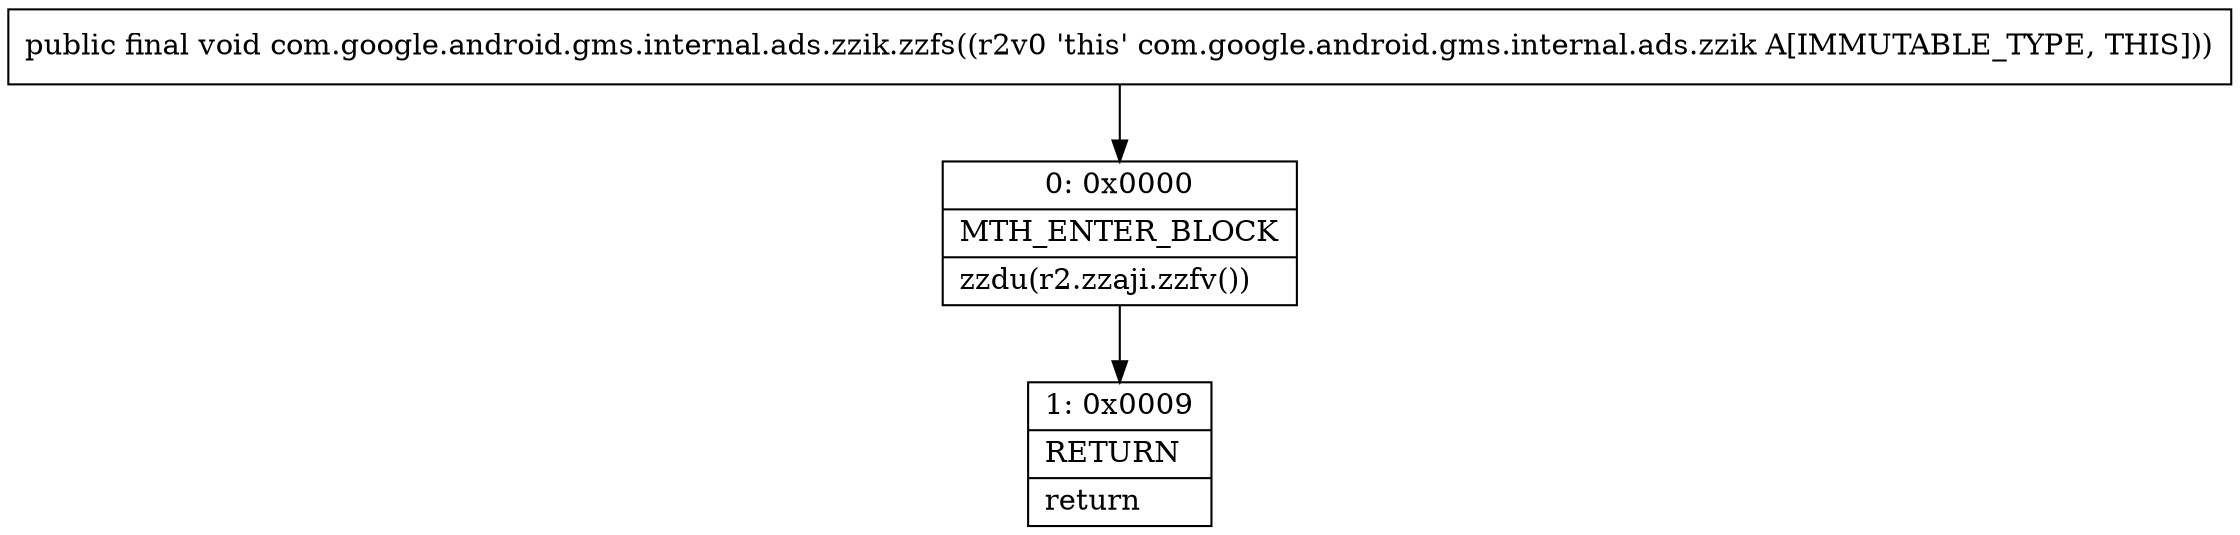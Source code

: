 digraph "CFG forcom.google.android.gms.internal.ads.zzik.zzfs()V" {
Node_0 [shape=record,label="{0\:\ 0x0000|MTH_ENTER_BLOCK\l|zzdu(r2.zzaji.zzfv())\l}"];
Node_1 [shape=record,label="{1\:\ 0x0009|RETURN\l|return\l}"];
MethodNode[shape=record,label="{public final void com.google.android.gms.internal.ads.zzik.zzfs((r2v0 'this' com.google.android.gms.internal.ads.zzik A[IMMUTABLE_TYPE, THIS])) }"];
MethodNode -> Node_0;
Node_0 -> Node_1;
}

